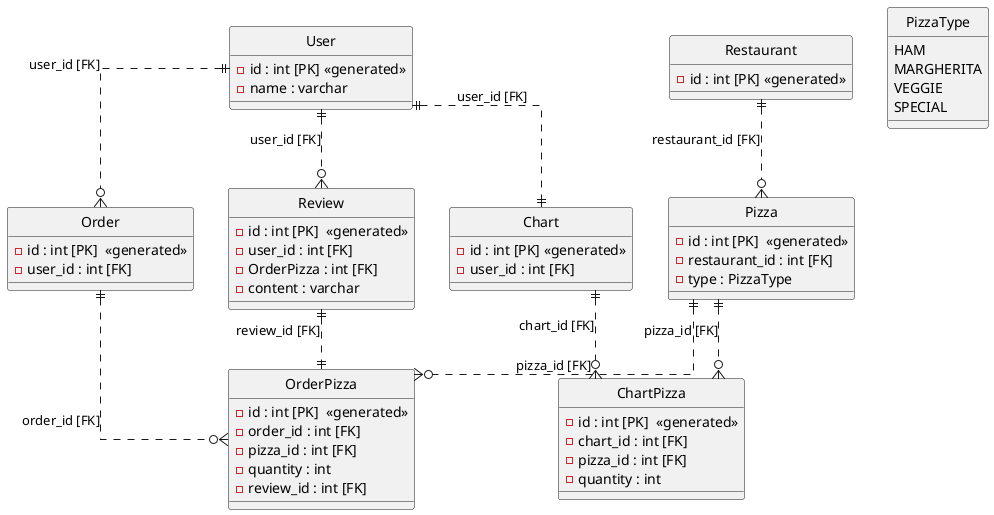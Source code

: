 @startuml pizzaburger service

skinparam Linetype ortho
hide circle

class User {
    -id : int [PK] <<generated>>
    -name : varchar
}

class Chart {
    -id : int [PK] <<generated>>
    -user_id : int [FK]
}

class Restaurant {
    -id : int [PK] <<generated>>
}

class Review {
    -id : int [PK]  <<generated>>
    -user_id : int [FK]
    -OrderPizza : int [FK]
    -content : varchar
}

class Pizza {
    -id : int [PK]  <<generated>>
    -restaurant_id : int [FK]
    -type : PizzaType

}


class Order {
    -id : int [PK]  <<generated>>
    -user_id : int [FK]
}

enum PizzaType {
  HAM
  MARGHERITA
  VEGGIE
  SPECIAL
}

class OrderPizza {
    -id : int [PK]  <<generated>>
    -order_id : int [FK]
    -pizza_id : int [FK]
    -quantity : int
    -review_id : int [FK]
}

class ChartPizza {
    -id : int [PK]  <<generated>>
    -chart_id : int [FK]
    -pizza_id : int [FK]
    -quantity : int
}

' Define relationships
User ||..|| Chart : "user_id [FK]"

User ||..o{ Order : "user_id [FK]"
User ||..o{ Review : "user_id [FK]"

Pizza ||..o{ OrderPizza : "pizza_id [FK]"
Order ||..o{ OrderPizza : "order_id [FK]"

Restaurant ||..o{ Pizza : "restaurant_id [FK]"

Chart ||..o{ ChartPizza : "chart_id [FK]"
Pizza ||..o{ ChartPizza : "pizza_id [FK]"

Review ||..|| OrderPizza : "review_id [FK]"
@enduml
